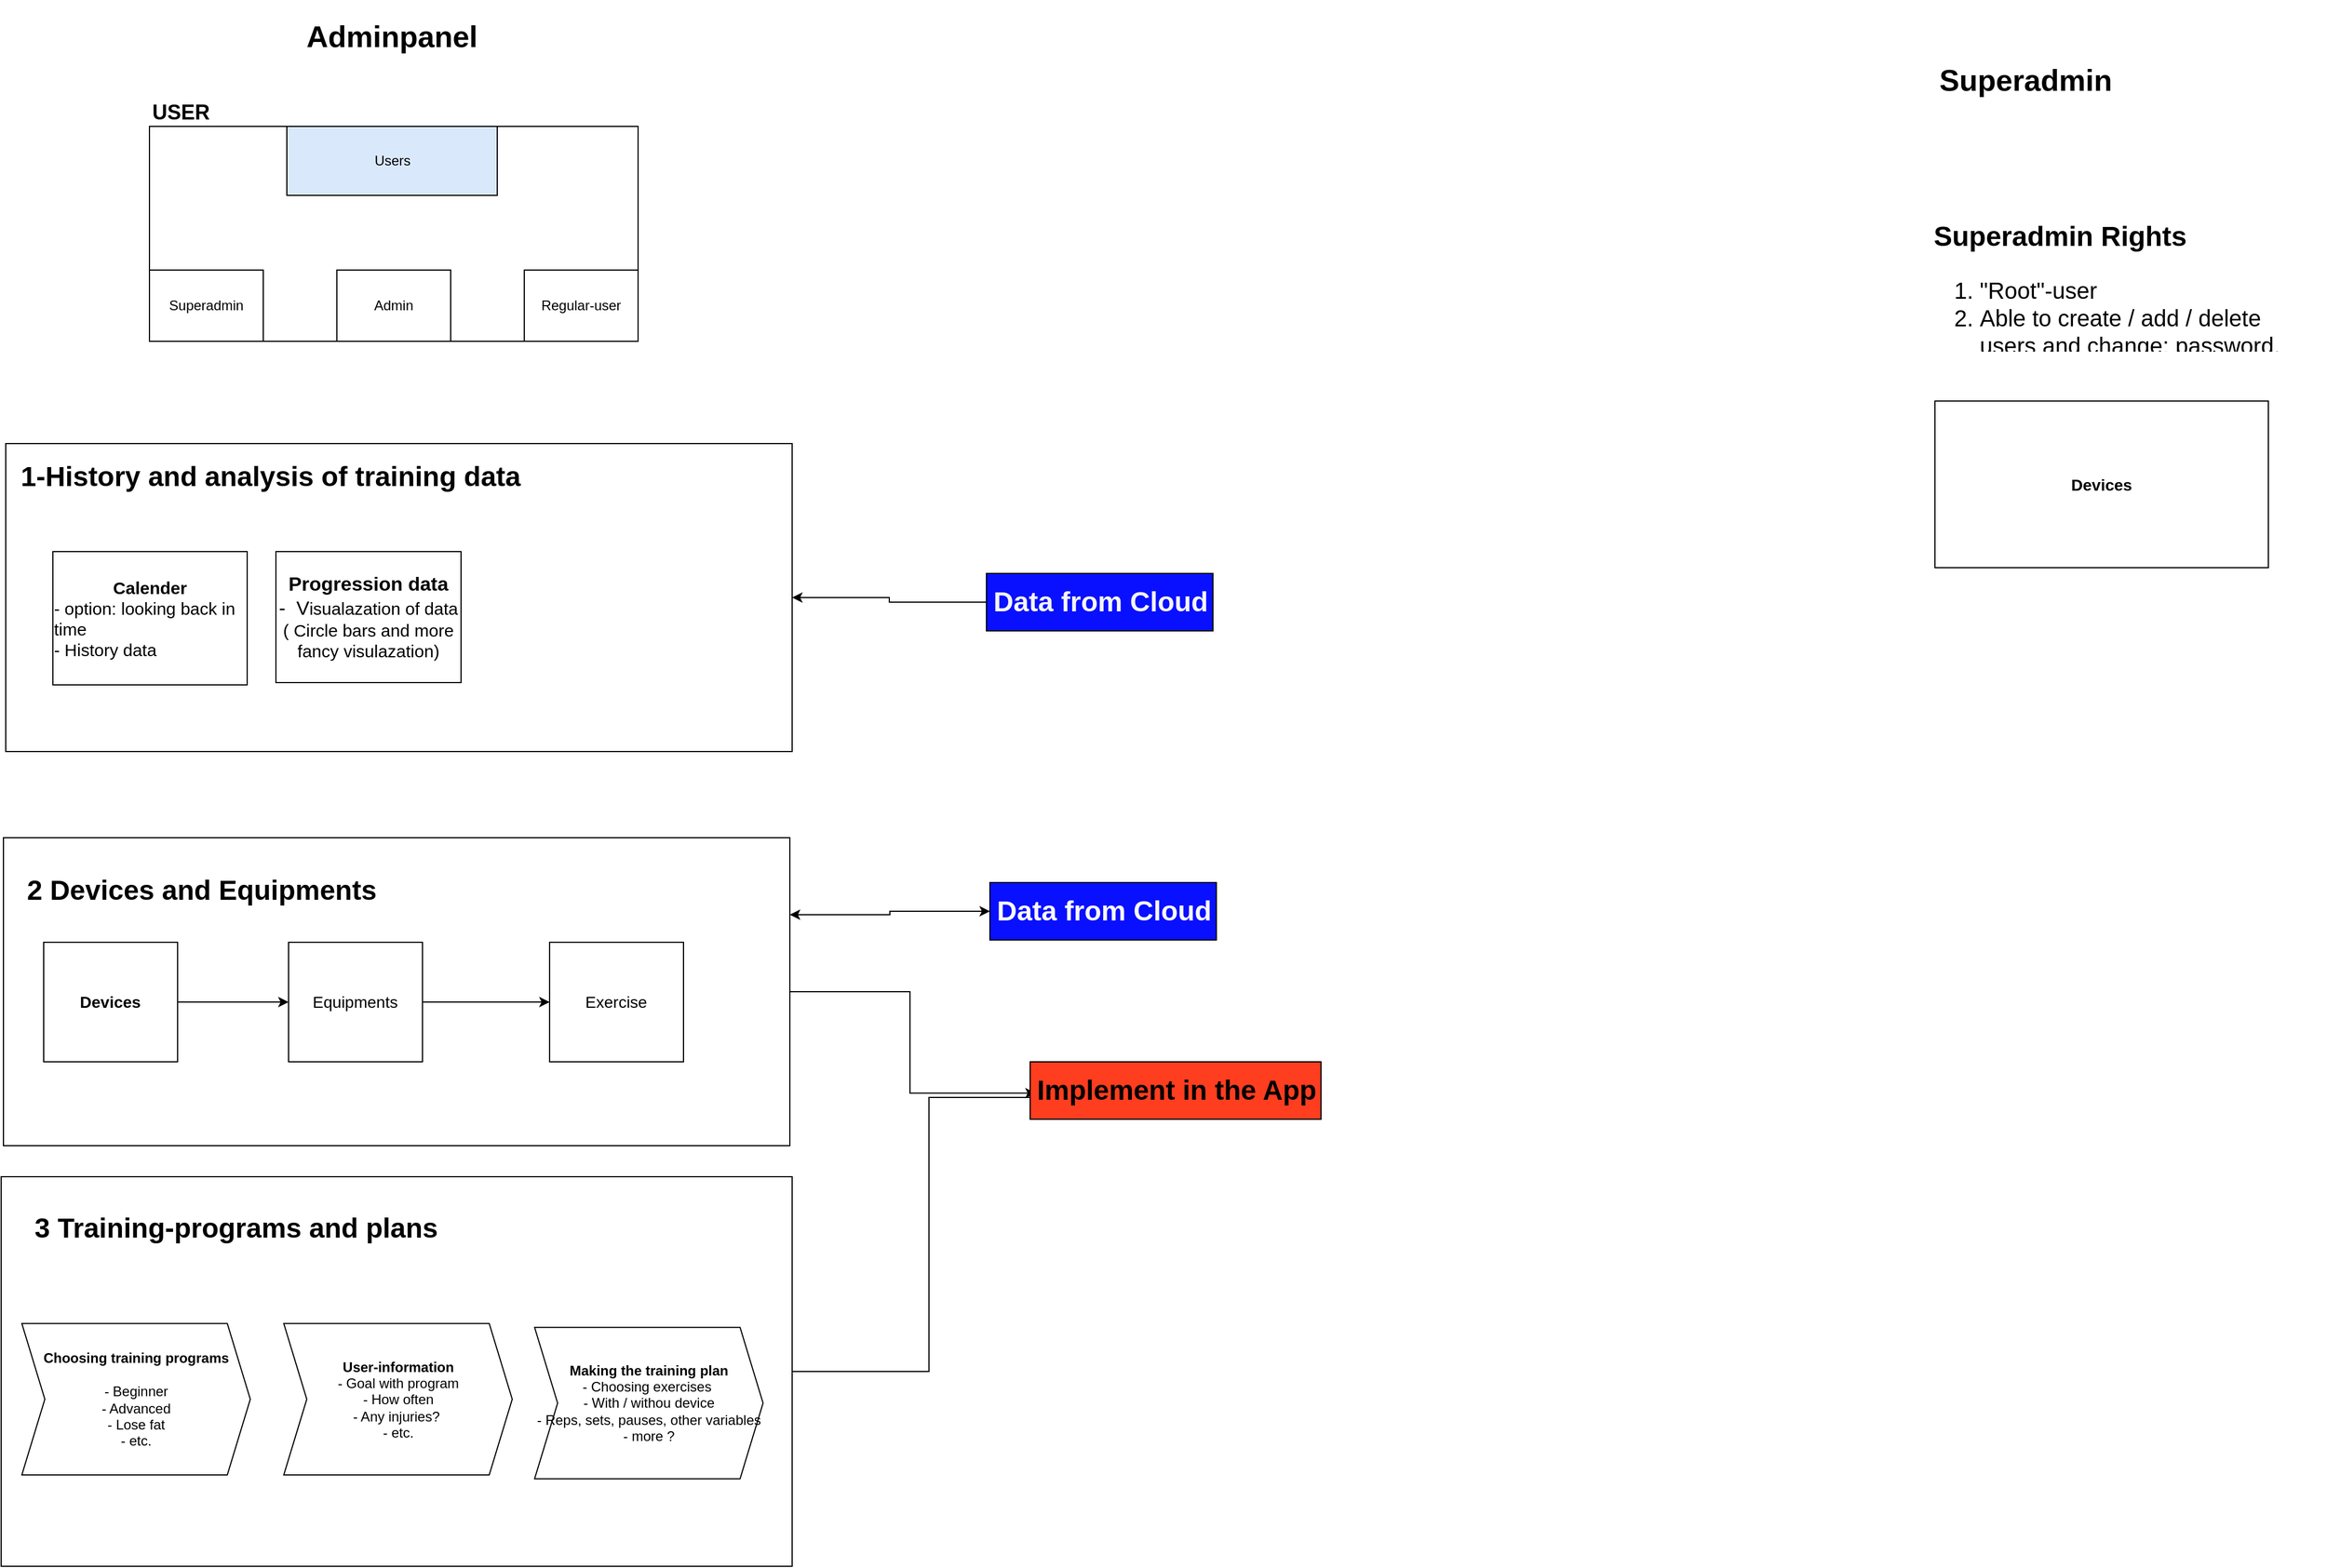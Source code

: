 <mxfile version="14.2.9" type="github">
  <diagram id="OLYszV-28A0RT0QH3yM2" name="Page-1">
    <mxGraphModel dx="1692" dy="2478" grid="0" gridSize="10" guides="1" tooltips="1" connect="1" arrows="1" fold="1" page="1" pageScale="1" pageWidth="827" pageHeight="1169" math="0" shadow="0">
      <root>
        <mxCell id="0" />
        <mxCell id="1" parent="0" />
        <mxCell id="JuR9XKDFCgpJYqxPNHQu-77" style="edgeStyle=orthogonalEdgeStyle;rounded=0;orthogonalLoop=1;jettySize=auto;html=1;entryX=0.019;entryY=0.544;entryDx=0;entryDy=0;entryPerimeter=0;" edge="1" parent="1" source="JuR9XKDFCgpJYqxPNHQu-20" target="JuR9XKDFCgpJYqxPNHQu-29">
          <mxGeometry relative="1" as="geometry" />
        </mxCell>
        <mxCell id="JuR9XKDFCgpJYqxPNHQu-20" value="" style="rounded=0;whiteSpace=wrap;html=1;strokeColor=#000000;fillColor=none;" vertex="1" parent="1">
          <mxGeometry x="29" y="725" width="684" height="268" as="geometry" />
        </mxCell>
        <mxCell id="JuR9XKDFCgpJYqxPNHQu-1" value="&lt;h1&gt;&lt;b&gt;&lt;font style=&quot;font-size: 26px&quot;&gt;Adminpanel&lt;/font&gt;&lt;/b&gt;&lt;/h1&gt;" style="text;html=1;strokeColor=none;fillColor=none;align=center;verticalAlign=middle;whiteSpace=wrap;rounded=0;" vertex="1" parent="1">
          <mxGeometry x="347" y="18" width="40" height="20" as="geometry" />
        </mxCell>
        <mxCell id="JuR9XKDFCgpJYqxPNHQu-5" style="edgeStyle=orthogonalEdgeStyle;rounded=0;orthogonalLoop=1;jettySize=auto;html=1;exitX=0.5;exitY=1;exitDx=0;exitDy=0;" edge="1" parent="1" source="JuR9XKDFCgpJYqxPNHQu-1" target="JuR9XKDFCgpJYqxPNHQu-1">
          <mxGeometry relative="1" as="geometry" />
        </mxCell>
        <mxCell id="JuR9XKDFCgpJYqxPNHQu-10" value="" style="group;strokeColor=#000000;" vertex="1" connectable="0" parent="1">
          <mxGeometry x="156" y="106" width="425" height="187" as="geometry" />
        </mxCell>
        <mxCell id="JuR9XKDFCgpJYqxPNHQu-6" value="Superadmin" style="rounded=0;whiteSpace=wrap;html=1;" vertex="1" parent="JuR9XKDFCgpJYqxPNHQu-10">
          <mxGeometry y="125" width="99" height="62" as="geometry" />
        </mxCell>
        <mxCell id="JuR9XKDFCgpJYqxPNHQu-7" value="Users" style="rounded=0;whiteSpace=wrap;html=1;fillColor=#dae8fc;" vertex="1" parent="JuR9XKDFCgpJYqxPNHQu-10">
          <mxGeometry x="119.5" width="183" height="60" as="geometry" />
        </mxCell>
        <mxCell id="JuR9XKDFCgpJYqxPNHQu-8" value="Admin" style="rounded=0;whiteSpace=wrap;html=1;" vertex="1" parent="JuR9XKDFCgpJYqxPNHQu-10">
          <mxGeometry x="163" y="125" width="99" height="62" as="geometry" />
        </mxCell>
        <mxCell id="JuR9XKDFCgpJYqxPNHQu-9" value="Regular-user" style="rounded=0;whiteSpace=wrap;html=1;" vertex="1" parent="JuR9XKDFCgpJYqxPNHQu-10">
          <mxGeometry x="326" y="125" width="99" height="62" as="geometry" />
        </mxCell>
        <mxCell id="JuR9XKDFCgpJYqxPNHQu-11" value="&lt;h2&gt;USER&lt;/h2&gt;" style="text;html=1;align=center;verticalAlign=middle;resizable=0;points=[];autosize=1;" vertex="1" parent="1">
          <mxGeometry x="153" y="70" width="60" height="48" as="geometry" />
        </mxCell>
        <mxCell id="JuR9XKDFCgpJYqxPNHQu-18" value="" style="group;container=0;" vertex="1" connectable="0" parent="1">
          <mxGeometry x="58" y="814" width="560" height="104" as="geometry" />
        </mxCell>
        <mxCell id="JuR9XKDFCgpJYqxPNHQu-19" value="&lt;h1&gt;2 Devices and Equipments&lt;/h1&gt;" style="text;html=1;align=center;verticalAlign=middle;resizable=0;points=[];autosize=1;" vertex="1" parent="1">
          <mxGeometry x="44" y="746" width="314" height="50" as="geometry" />
        </mxCell>
        <mxCell id="JuR9XKDFCgpJYqxPNHQu-12" value="&lt;font style=&quot;font-size: 14px&quot;&gt;Equipments&lt;/font&gt;" style="rounded=0;whiteSpace=wrap;html=1;" vertex="1" parent="1">
          <mxGeometry x="277.0" y="816" width="116.464" height="104" as="geometry" />
        </mxCell>
        <mxCell id="JuR9XKDFCgpJYqxPNHQu-13" value="&lt;b&gt;&lt;font style=&quot;font-size: 14px&quot;&gt;Devices&lt;/font&gt;&lt;/b&gt;" style="rounded=0;whiteSpace=wrap;html=1;" vertex="1" parent="1">
          <mxGeometry x="64" y="816" width="116.464" height="104" as="geometry" />
        </mxCell>
        <mxCell id="JuR9XKDFCgpJYqxPNHQu-14" value="&lt;font style=&quot;font-size: 14px&quot;&gt;Exercise&lt;/font&gt;" style="rounded=0;whiteSpace=wrap;html=1;" vertex="1" parent="1">
          <mxGeometry x="504.036" y="816" width="116.464" height="104" as="geometry" />
        </mxCell>
        <mxCell id="JuR9XKDFCgpJYqxPNHQu-15" style="edgeStyle=orthogonalEdgeStyle;rounded=0;orthogonalLoop=1;jettySize=auto;html=1;" edge="1" parent="1" source="JuR9XKDFCgpJYqxPNHQu-13" target="JuR9XKDFCgpJYqxPNHQu-12">
          <mxGeometry x="58" y="814" as="geometry" />
        </mxCell>
        <mxCell id="JuR9XKDFCgpJYqxPNHQu-16" style="edgeStyle=orthogonalEdgeStyle;rounded=0;orthogonalLoop=1;jettySize=auto;html=1;" edge="1" parent="1" source="JuR9XKDFCgpJYqxPNHQu-12" target="JuR9XKDFCgpJYqxPNHQu-14">
          <mxGeometry x="58" y="814" as="geometry" />
        </mxCell>
        <mxCell id="JuR9XKDFCgpJYqxPNHQu-79" style="edgeStyle=orthogonalEdgeStyle;rounded=0;orthogonalLoop=1;jettySize=auto;html=1;endArrow=none;endFill=0;" edge="1" parent="1" source="JuR9XKDFCgpJYqxPNHQu-21" target="JuR9XKDFCgpJYqxPNHQu-29">
          <mxGeometry relative="1" as="geometry">
            <Array as="points">
              <mxPoint x="834" y="1190" />
              <mxPoint x="834" y="951" />
            </Array>
          </mxGeometry>
        </mxCell>
        <mxCell id="JuR9XKDFCgpJYqxPNHQu-21" value="" style="rounded=0;whiteSpace=wrap;html=1;strokeColor=#000000;fillColor=none;" vertex="1" parent="1">
          <mxGeometry x="27" y="1020" width="688" height="339" as="geometry" />
        </mxCell>
        <mxCell id="JuR9XKDFCgpJYqxPNHQu-22" value="" style="group;container=0;" vertex="1" connectable="0" parent="1">
          <mxGeometry x="60.5" y="1121" width="560" height="104" as="geometry" />
        </mxCell>
        <mxCell id="JuR9XKDFCgpJYqxPNHQu-23" value="&lt;h1&gt;3 Training-programs and plans&lt;/h1&gt;" style="text;html=1;align=center;verticalAlign=middle;resizable=0;points=[];autosize=1;" vertex="1" parent="1">
          <mxGeometry x="50.5" y="1040" width="361" height="50" as="geometry" />
        </mxCell>
        <mxCell id="JuR9XKDFCgpJYqxPNHQu-29" value="&lt;h1&gt;Implement in the App&lt;/h1&gt;" style="text;html=1;align=center;verticalAlign=middle;resizable=0;points=[];autosize=1;strokeColor=#000000;fillColor=#FF3D1F;" vertex="1" parent="1">
          <mxGeometry x="922" y="920" width="253" height="50" as="geometry" />
        </mxCell>
        <mxCell id="JuR9XKDFCgpJYqxPNHQu-43" value="" style="group" vertex="1" connectable="0" parent="1">
          <mxGeometry x="38" y="1141" width="656" height="152" as="geometry" />
        </mxCell>
        <mxCell id="JuR9XKDFCgpJYqxPNHQu-36" value="&lt;div&gt;&lt;b&gt;Choosing training programs&lt;/b&gt;&lt;/div&gt;&lt;div&gt;&lt;b&gt;&lt;br&gt;&lt;/b&gt;&lt;/div&gt;&lt;div&gt;- Beginner&lt;/div&gt;&lt;div&gt;- Advanced&lt;/div&gt;&lt;div&gt;- Lose fat&lt;br&gt;- etc.&lt;/div&gt;" style="shape=step;perimeter=stepPerimeter;whiteSpace=wrap;html=1;fixedSize=1;strokeColor=#000000;fillColor=none;align=center;" vertex="1" parent="JuR9XKDFCgpJYqxPNHQu-43">
          <mxGeometry x="7" y="6.757" width="198.701" height="131.733" as="geometry" />
        </mxCell>
        <mxCell id="JuR9XKDFCgpJYqxPNHQu-41" value="&lt;b style=&quot;text-align: left&quot;&gt;Making the training plan&lt;/b&gt;&lt;br style=&quot;text-align: left&quot;&gt;&lt;span style=&quot;text-align: left&quot;&gt;- Choosing exercises&amp;nbsp;&lt;/span&gt;&lt;br style=&quot;text-align: left&quot;&gt;&lt;span style=&quot;text-align: left&quot;&gt;- With / withou device&lt;/span&gt;&lt;br style=&quot;text-align: left&quot;&gt;&lt;span style=&quot;text-align: left&quot;&gt;- Reps, sets, pauses, other variables&lt;/span&gt;&lt;br style=&quot;text-align: left&quot;&gt;&lt;span style=&quot;text-align: left&quot;&gt;- more ?&lt;/span&gt;" style="shape=step;perimeter=stepPerimeter;whiteSpace=wrap;html=1;fixedSize=1;strokeColor=#000000;fillColor=none;align=center;" vertex="1" parent="JuR9XKDFCgpJYqxPNHQu-43">
          <mxGeometry x="452.999" y="10.13" width="198.701" height="131.733" as="geometry" />
        </mxCell>
        <mxCell id="JuR9XKDFCgpJYqxPNHQu-42" value="&lt;div&gt;&lt;b&gt;User-information&lt;/b&gt;&lt;/div&gt;&lt;div&gt;- Goal with program&lt;/div&gt;&lt;div&gt;- How often&lt;/div&gt;&lt;div&gt;- Any injuries?&amp;nbsp;&lt;br&gt;- etc.&lt;/div&gt;" style="shape=step;perimeter=stepPerimeter;whiteSpace=wrap;html=1;fixedSize=1;strokeColor=#000000;fillColor=none;align=center;" vertex="1" parent="JuR9XKDFCgpJYqxPNHQu-43">
          <mxGeometry x="234.829" y="6.756" width="198.701" height="131.733" as="geometry" />
        </mxCell>
        <mxCell id="JuR9XKDFCgpJYqxPNHQu-70" value="" style="rounded=0;whiteSpace=wrap;html=1;strokeColor=#000000;fillColor=none;" vertex="1" parent="1">
          <mxGeometry x="31" y="382" width="684" height="268" as="geometry" />
        </mxCell>
        <mxCell id="JuR9XKDFCgpJYqxPNHQu-72" value="&lt;font style=&quot;font-size: 15px&quot;&gt;&lt;b&gt;Calender&lt;/b&gt;&lt;br&gt;&lt;div style=&quot;text-align: left&quot;&gt;&lt;span&gt;- option: looking back in time&lt;/span&gt;&lt;/div&gt;&lt;div style=&quot;text-align: left&quot;&gt;&lt;span&gt;- History data&amp;nbsp;&amp;nbsp;&lt;/span&gt;&lt;/div&gt;&lt;/font&gt;" style="rounded=0;whiteSpace=wrap;html=1;" vertex="1" parent="1">
          <mxGeometry x="72" y="476" width="169" height="116" as="geometry" />
        </mxCell>
        <mxCell id="JuR9XKDFCgpJYqxPNHQu-75" value="&lt;h1 style=&quot;font-family: &amp;#34;helvetica&amp;#34;&quot;&gt;1-History and analysis of training data&lt;/h1&gt;" style="text;html=1;align=center;verticalAlign=middle;resizable=0;points=[];autosize=1;" vertex="1" parent="1">
          <mxGeometry x="38" y="386" width="445" height="50" as="geometry" />
        </mxCell>
        <mxCell id="JuR9XKDFCgpJYqxPNHQu-76" value="&lt;font&gt;&lt;span style=&quot;font-size: 17px&quot;&gt;&lt;b&gt;Progression&lt;/b&gt;&lt;/span&gt;&lt;b style=&quot;font-size: 17px&quot;&gt;&amp;nbsp;data&lt;/b&gt;&lt;br&gt;&lt;span style=&quot;font-size: 17px&quot;&gt;-&amp;nbsp; V&lt;/span&gt;&lt;font style=&quot;font-size: 15px&quot;&gt;isualazation of data ( Circle bars and more fancy visulazation)&lt;/font&gt;&lt;br&gt;&lt;/font&gt;" style="rounded=0;whiteSpace=wrap;html=1;" vertex="1" parent="1">
          <mxGeometry x="266" y="476" width="161" height="114" as="geometry" />
        </mxCell>
        <mxCell id="JuR9XKDFCgpJYqxPNHQu-81" style="edgeStyle=orthogonalEdgeStyle;rounded=0;orthogonalLoop=1;jettySize=auto;html=1;endArrow=classic;endFill=1;" edge="1" parent="1" source="JuR9XKDFCgpJYqxPNHQu-80" target="JuR9XKDFCgpJYqxPNHQu-70">
          <mxGeometry relative="1" as="geometry" />
        </mxCell>
        <mxCell id="JuR9XKDFCgpJYqxPNHQu-80" value="&lt;h1&gt;&lt;font color=&quot;#f5f5f5&quot;&gt;Data from Cloud&lt;/font&gt;&lt;/h1&gt;" style="text;html=1;align=center;verticalAlign=middle;resizable=0;points=[];autosize=1;strokeColor=#000000;fillColor=#0810FF;" vertex="1" parent="1">
          <mxGeometry x="884" y="495" width="197" height="50" as="geometry" />
        </mxCell>
        <mxCell id="JuR9XKDFCgpJYqxPNHQu-83" style="edgeStyle=orthogonalEdgeStyle;rounded=0;orthogonalLoop=1;jettySize=auto;html=1;entryX=1;entryY=0.25;entryDx=0;entryDy=0;startArrow=classic;startFill=1;endArrow=classic;endFill=1;" edge="1" parent="1" source="JuR9XKDFCgpJYqxPNHQu-82" target="JuR9XKDFCgpJYqxPNHQu-20">
          <mxGeometry relative="1" as="geometry" />
        </mxCell>
        <mxCell id="JuR9XKDFCgpJYqxPNHQu-82" value="&lt;h1&gt;&lt;font color=&quot;#fafafa&quot;&gt;Data from Cloud&lt;/font&gt;&lt;/h1&gt;" style="text;html=1;align=center;verticalAlign=middle;resizable=0;points=[];autosize=1;strokeColor=#000000;fillColor=#0810FF;" vertex="1" parent="1">
          <mxGeometry x="887" y="764" width="197" height="50" as="geometry" />
        </mxCell>
        <mxCell id="JuR9XKDFCgpJYqxPNHQu-89" value="&lt;h1&gt;&lt;b&gt;&lt;font style=&quot;font-size: 26px&quot;&gt;Superadmin&lt;/font&gt;&lt;/b&gt;&lt;/h1&gt;" style="text;html=1;strokeColor=none;fillColor=none;align=center;verticalAlign=middle;whiteSpace=wrap;rounded=0;" vertex="1" parent="1">
          <mxGeometry x="1768" y="56" width="40" height="20" as="geometry" />
        </mxCell>
        <mxCell id="JuR9XKDFCgpJYqxPNHQu-91" value="&lt;b&gt;&lt;font style=&quot;font-size: 14px&quot;&gt;Devices&lt;/font&gt;&lt;/b&gt;" style="rounded=0;whiteSpace=wrap;html=1;" vertex="1" parent="1">
          <mxGeometry x="1709" y="345" width="290" height="145" as="geometry" />
        </mxCell>
        <mxCell id="JuR9XKDFCgpJYqxPNHQu-92" value="&lt;h1&gt;Superadmin Rights&lt;/h1&gt;&lt;p&gt;&lt;ol style=&quot;font-size: 20px&quot;&gt;&lt;li&gt;&quot;Root&quot;-user&lt;/li&gt;&lt;li&gt;Able to create / add / delete users and change: password, username, e-mail etc.&lt;/li&gt;&lt;li&gt;&lt;br&gt;&lt;/li&gt;&lt;/ol&gt;&lt;/p&gt;" style="text;html=1;strokeColor=none;fillColor=none;spacing=5;spacingTop=-20;whiteSpace=wrap;overflow=hidden;rounded=0;" vertex="1" parent="1">
          <mxGeometry x="1703" y="182" width="346" height="120" as="geometry" />
        </mxCell>
      </root>
    </mxGraphModel>
  </diagram>
</mxfile>
